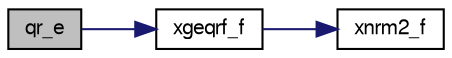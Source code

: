 digraph "qr_e"
{
  edge [fontname="FreeSans",fontsize="10",labelfontname="FreeSans",labelfontsize="10"];
  node [fontname="FreeSans",fontsize="10",shape=record];
  rankdir="LR";
  Node1 [label="qr_e",height=0.2,width=0.4,color="black", fillcolor="grey75", style="filled", fontcolor="black"];
  Node1 -> Node2 [color="midnightblue",fontsize="10",style="solid",fontname="FreeSans"];
  Node2 [label="xgeqrf_f",height=0.2,width=0.4,color="black", fillcolor="white", style="filled",URL="$UKF__Wind__Estimator_8c.html#a06fe0b982008d39df58d5c5f4808204e"];
  Node2 -> Node3 [color="midnightblue",fontsize="10",style="solid",fontname="FreeSans"];
  Node3 [label="xnrm2_f",height=0.2,width=0.4,color="black", fillcolor="white", style="filled",URL="$UKF__Wind__Estimator_8c.html#ae7791e7e2e302fdd54849037a36ac477"];
}
